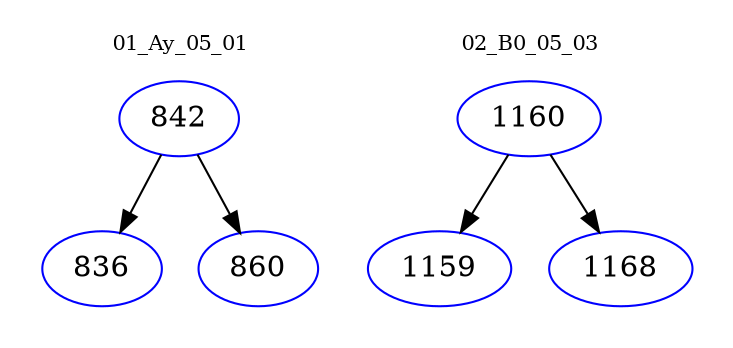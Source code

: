 digraph{
subgraph cluster_0 {
color = white
label = "01_Ay_05_01";
fontsize=10;
T0_842 [label="842", color="blue"]
T0_842 -> T0_836 [color="black"]
T0_836 [label="836", color="blue"]
T0_842 -> T0_860 [color="black"]
T0_860 [label="860", color="blue"]
}
subgraph cluster_1 {
color = white
label = "02_B0_05_03";
fontsize=10;
T1_1160 [label="1160", color="blue"]
T1_1160 -> T1_1159 [color="black"]
T1_1159 [label="1159", color="blue"]
T1_1160 -> T1_1168 [color="black"]
T1_1168 [label="1168", color="blue"]
}
}
